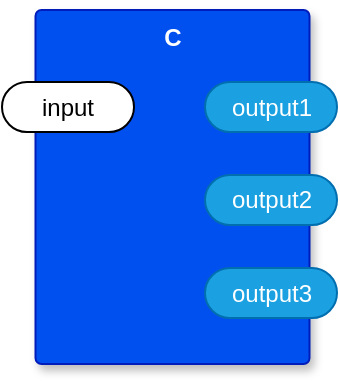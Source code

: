 <mxfile version="21.6.5" type="device">
  <diagram name="Page-1" id="gQwDYQ7YawIhEFqcuWjs">
    <mxGraphModel dx="1023" dy="604" grid="1" gridSize="10" guides="1" tooltips="1" connect="1" arrows="1" fold="1" page="1" pageScale="1" pageWidth="1100" pageHeight="850" math="0" shadow="0">
      <root>
        <mxCell id="0" />
        <mxCell id="1" parent="0" />
        <mxCell id="I-pi_VhXv9lCjfe4Tywq-1" value="C" style="rounded=1;whiteSpace=wrap;html=1;sketch=0;container=1;recursiveResize=0;verticalAlign=top;arcSize=6;fontStyle=1;autosize=0;points=[];absoluteArcSize=1;shadow=1;strokeColor=#001DBC;fillColor=#0050ef;fontColor=#ffffff;" vertex="1" parent="1">
          <mxGeometry x="236.75" y="120" width="137" height="177" as="geometry">
            <mxRectangle x="-98" y="-1230" width="99" height="26" as="alternateBounds" />
          </mxGeometry>
        </mxCell>
        <mxCell id="I-pi_VhXv9lCjfe4Tywq-2" value="input" style="rounded=1;whiteSpace=wrap;html=1;sketch=0;points=[[0,0.5,0,0,0],[1,0.5,0,0,0]];arcSize=50;" vertex="1" parent="I-pi_VhXv9lCjfe4Tywq-1">
          <mxGeometry x="-16.75" y="36" width="66" height="25" as="geometry" />
        </mxCell>
        <mxCell id="I-pi_VhXv9lCjfe4Tywq-3" value="output1" style="rounded=1;whiteSpace=wrap;html=1;sketch=0;points=[[0,0.5,0,0,0],[1,0.5,0,0,0]];fillColor=#1ba1e2;fontColor=#ffffff;strokeColor=#006EAF;arcSize=50;" vertex="1" parent="I-pi_VhXv9lCjfe4Tywq-1">
          <mxGeometry x="84.75" y="36" width="66" height="25" as="geometry" />
        </mxCell>
        <mxCell id="I-pi_VhXv9lCjfe4Tywq-5" value="output2" style="rounded=1;whiteSpace=wrap;html=1;sketch=0;points=[[0,0.5,0,0,0],[1,0.5,0,0,0]];fillColor=#1ba1e2;fontColor=#ffffff;strokeColor=#006EAF;arcSize=50;" vertex="1" parent="I-pi_VhXv9lCjfe4Tywq-1">
          <mxGeometry x="84.75" y="82.5" width="66" height="25" as="geometry" />
        </mxCell>
        <mxCell id="I-pi_VhXv9lCjfe4Tywq-6" value="output3" style="rounded=1;whiteSpace=wrap;html=1;sketch=0;points=[[0,0.5,0,0,0],[1,0.5,0,0,0]];fillColor=#1ba1e2;fontColor=#ffffff;strokeColor=#006EAF;arcSize=50;" vertex="1" parent="I-pi_VhXv9lCjfe4Tywq-1">
          <mxGeometry x="84.75" y="129" width="66" height="25" as="geometry" />
        </mxCell>
      </root>
    </mxGraphModel>
  </diagram>
</mxfile>
